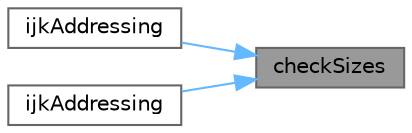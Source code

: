 digraph "checkSizes"
{
 // LATEX_PDF_SIZE
  bgcolor="transparent";
  edge [fontname=Helvetica,fontsize=10,labelfontname=Helvetica,labelfontsize=10];
  node [fontname=Helvetica,fontsize=10,shape=box,height=0.2,width=0.4];
  rankdir="RL";
  Node1 [id="Node000001",label="checkSizes",height=0.2,width=0.4,color="gray40", fillcolor="grey60", style="filled", fontcolor="black",tooltip=" "];
  Node1 -> Node2 [id="edge1_Node000001_Node000002",dir="back",color="steelblue1",style="solid",tooltip=" "];
  Node2 [id="Node000002",label="ijkAddressing",height=0.2,width=0.4,color="grey40", fillcolor="white", style="filled",URL="$classFoam_1_1ijkAddressing.html#aeaf5430deb9e9f2eebf91c001f51e4ba",tooltip=" "];
  Node1 -> Node3 [id="edge2_Node000001_Node000003",dir="back",color="steelblue1",style="solid",tooltip=" "];
  Node3 [id="Node000003",label="ijkAddressing",height=0.2,width=0.4,color="grey40", fillcolor="white", style="filled",URL="$classFoam_1_1ijkAddressing.html#ad787e19d5c2ef238ae2b92c27396d1ab",tooltip=" "];
}

